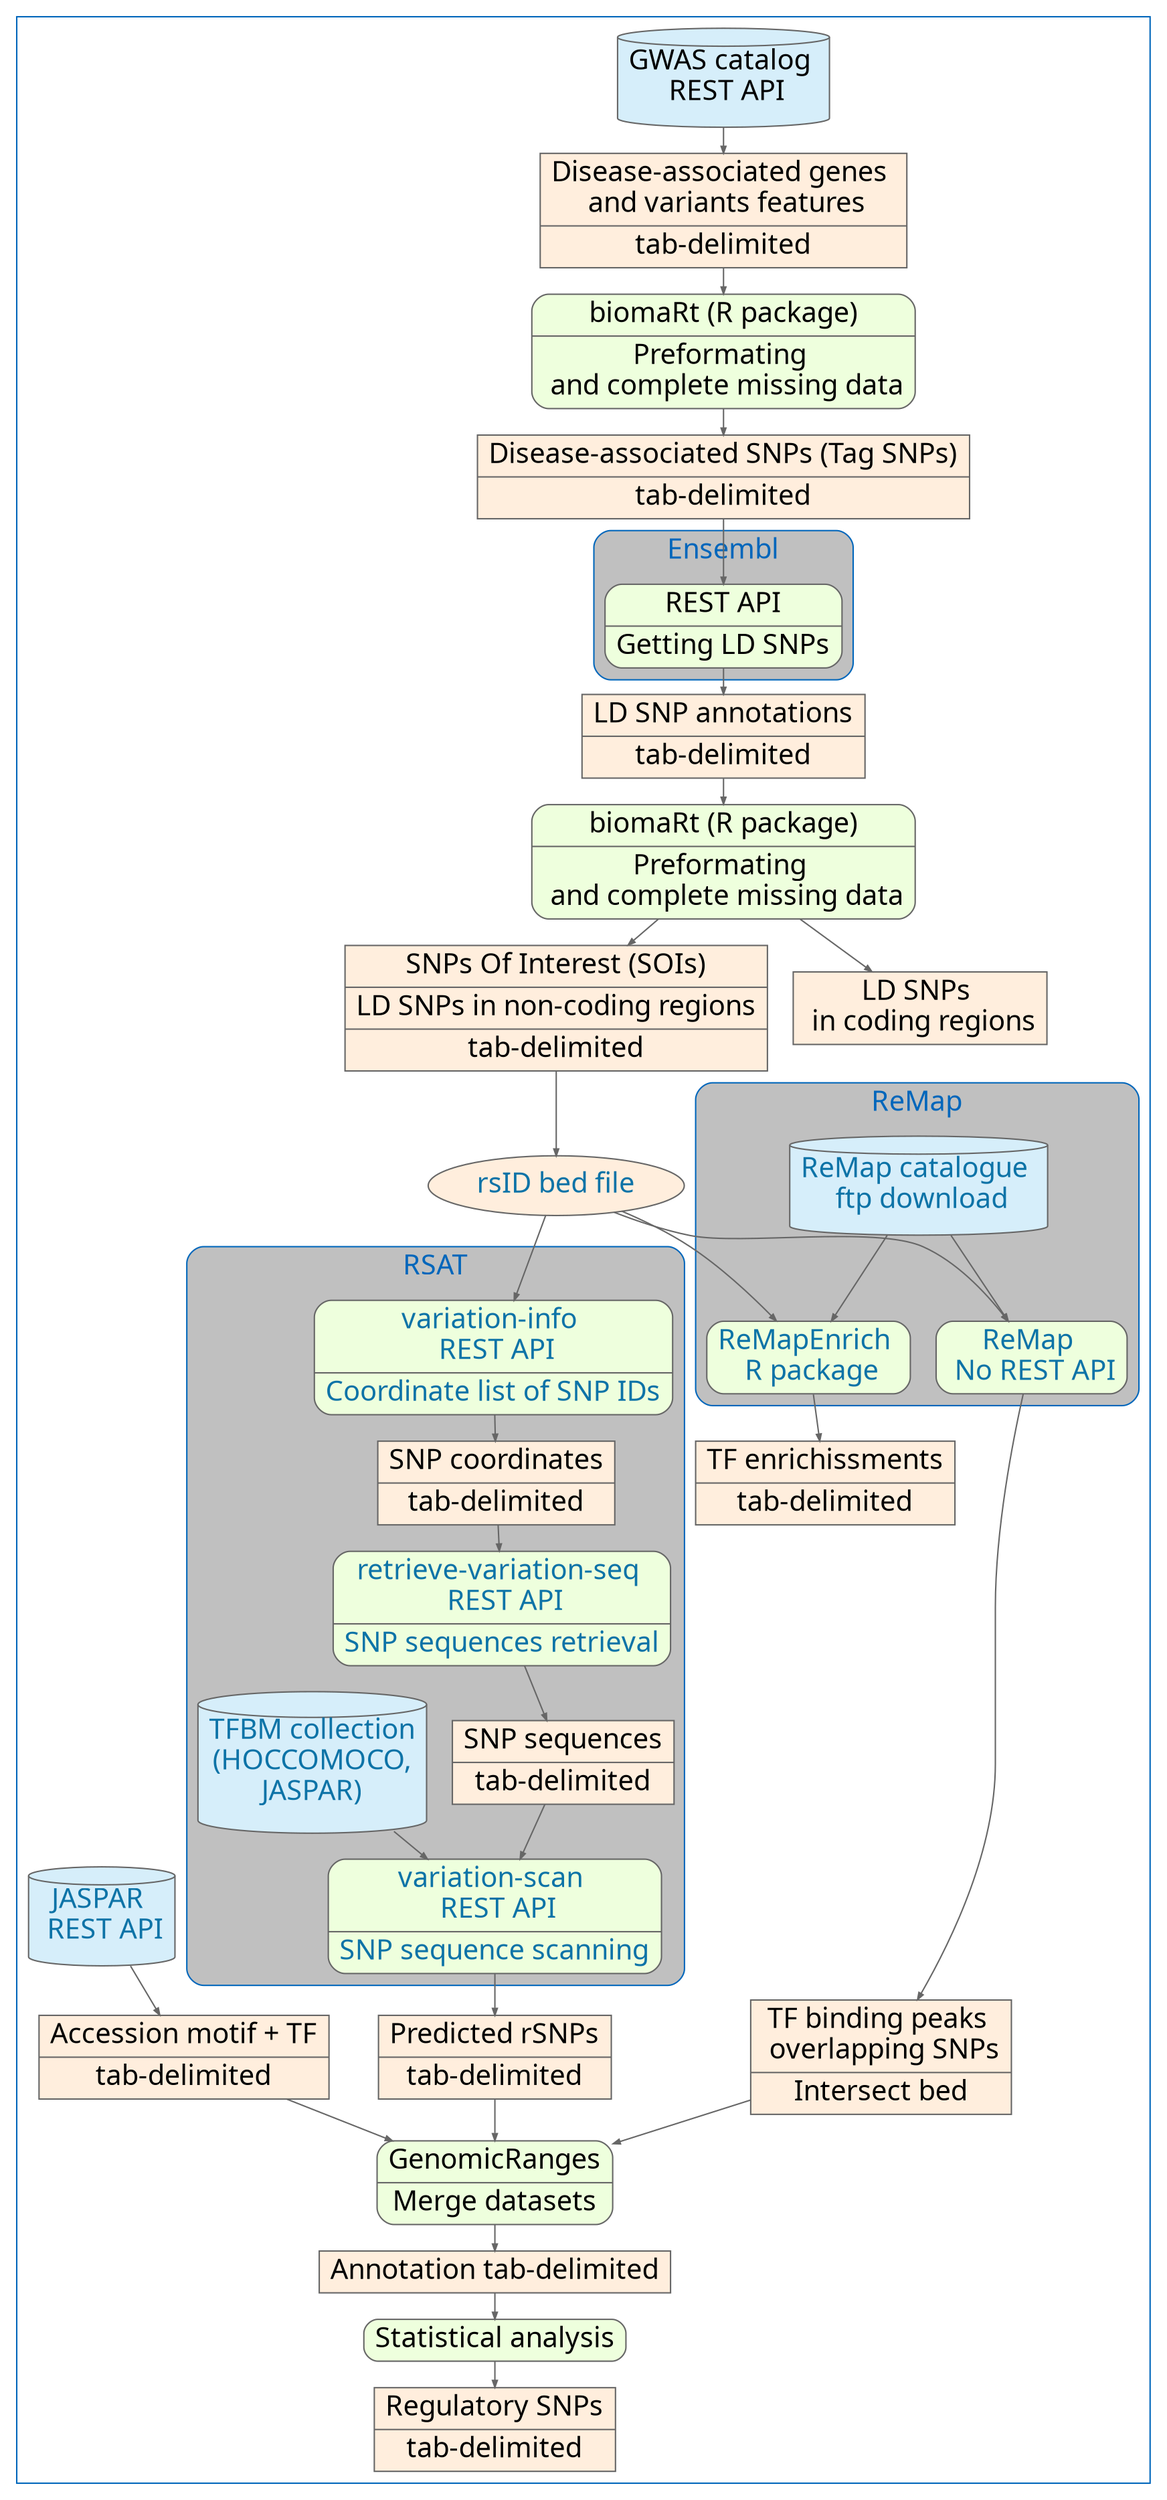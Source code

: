 digraph {

	subgraph cluster_0 {
		 color="#0066BB";
	 	 label="";
	 	 
	graph [fontname="ArialBlack",fontsize="20", label="" labelloc="t", fontcolor="#0066BB", nodesep="0.1", ranksep="0.2", rankdir=TB];
	edge [fontname="ArialMT",fontsize="20",labelfontname="ArialMT",labelfontsize="20", arrowsize="0.5", color="#666666"];
	node [fontname="ArialMT",fontsize="20",shape=record,height="0.2", color="#666666"];

	gwas_catalog [shape = "cylinder", style = "rounded,filled", fillcolor = "#D6EEFA", label = "GWAS catalog \n REST API", URL = "http://www.ebi.ac.uk/gwas/"];
			
	gwas_catalog -> download

#F8EE2B


		 download [shape="record", style="filled", fillcolor="#FFEEDD", label="{Disease-associated genes \n and variants features | tab-delimited}"]

		 download -> preformating1

		 preformating1  [shape="record", style="rounded,filled", fillcolor="#EEFFDD", label="{biomaRt (R package) | Preformating \n and complete missing data}"]

		 preformating1 -> tagsnp
     
		 tagsnp  [shape="record", style="filled", fillcolor="#FFEEDD", label="{Disease-associated SNPs (Tag SNPs) | tab-delimited}"]

		 tagsnp -> haplor1

		subgraph cluster_4 {
		color = "#0066BB";
		bgcolor = "#C0C0C0";
		label  =  "Ensembl";
		style = "rounded";


	haplor1[shape = "record", 
			style = "rounded,filled", 
			fillcolor = "#EEFFDD", 
			label = "{REST API| Getting LD SNPs}"];
}

haplor1 -> snp1
 snp1  [shape = "record", 
			style = "filled", 
			fillcolor = "#FFEEDD", 
			label="{LD SNP annotations | tab-delimited}"]

snp1 -> preformating2

preformating2  [shape="record", style="rounded,filled", fillcolor="#EEFFDD", label="{biomaRt (R package) | Preformating \n and complete missing data}"]

		preformating2 -> haplor2
		preformating2 -> haplor3
			#preformating2 -> haplor4
		
	haplor2 [shape = "record", 
			style = "filled", 
			fillcolor = "#FFEEDD", 
			label = "{SNPs Of Interest (SOIs) | LD SNPs in non-coding regions | tab-delimited}"];
			
			
		#		haplor4 [shape = "record", 
		#	style = "filled", 
		#	fillcolor = "#FFEEDD", 
		#	label = "{Epigenomic marks | tab-delimited}"];
			
	 haplor3 [shape="record", 
	 style="filled", 
	 fillcolor="#FFEEDD",
	 label="{LD SNPs \n in coding regions}"]
		

haplor2 -> rsid
#rsid -> remap


rsid [shape = "", 
				style = "filled", 
				fillcolor = "#FFEEDD", 
				label = "rsID bed file", 
				fontcolor = "#0D73A7"];
				
	rsid -> variation_info
				
  ## RSAT
	subgraph cluster_5 {
		color = "#0066BB";
		bgcolor = "#C0C0C0";
		label  =  "RSAT";
		style = "rounded";
	
	## variation-info
	variation_info [shape = "record", 
					style = "rounded,filled", 
					fillcolor = "#EEFFDD", 
					label = "{variation-info \n REST API | Coordinate list of SNP IDs}", 
					URL = "http://rsat.sb-roscoff.fr/variation-info_form.cgi", 
					fontcolor = "#0D73A7"];

	variation_info -> snp_info
	
	snp_info [shape = "record", 
				style = "filled", 
				fillcolor = "#FFEEDD", 
				label = "{SNP coordinates | tab-delimited }"];

	snp_info -> retrieve_variation_seq

	## retrieve-variation-seq
	retrieve_variation_seq [shape = "record", 
							style = "rounded,filled", 
							fillcolor = "#EEFFDD", 
							label = "{retrieve-variation-seq \n REST API | SNP sequences retrieval}", 
							URL = "http://rsat.sb-roscoff.fr/retrieve-variation-seq_form.cgi", 
							fontcolor = "#0D73A7"];

	retrieve_variation_seq -> snp_seq

	snp_seq  [shape = "record", 
			  style = "filled", 
			  fillcolor = "#FFEEDD", 
			  label = "{SNP sequences | tab-delimited }"];
				
	snp_seq -> variation_scan


	## variation-scan
	variation_scan [shape = "record", 
					style = "rounded,filled", 
					fillcolor = "#EEFFDD", 
					label = "{variation-scan \n REST API | SNP sequence scanning}", 
					URL = "http://rsat.sb-roscoff.fr/variation-scan_form.cgi", 
					fontcolor = "#0D73A7"];
	

	## Matrice database
	matrices  [shape = "cylinder", 
	style = "rounded,filled", 
	fillcolor = "#D6EEFA", 
	label = "TFBM collection\n(HOCCOMOCO,\nJASPAR)", 
		URL = "http://jaspar.genereg.net/", 
		fontcolor = "#0D73A7"];

	matrices -> variation_scan
	}

variation_scan -> rsat2

		 
		 #rsat1  [shape="record", style="rounded,filled", fillcolor="#EEFFDD", label="{RSAT | rSNP predictions}"]
		 
		 #rsat1 -> rsat2
		 
		  rsat2 [shape="record", style="filled", fillcolor="#FFEEDD", label="{Predicted rSNPs | tab-delimited}"]
		  
	rsid -> remapenrich
	rsid -> remap
		  
		  	## REMAP
subgraph cluster_3 {
		color = "#0066BB";
		bgcolor = "#C0C0C0";
		label  =  "ReMap";
		style = "rounded";
				
				
		remapenrich [shape = "record", 
				style = "rounded,filled", 
				fillcolor = "#EEFFDD", 
				label = "{ReMapEnrich \n R package}", 
				fontcolor = "#0D73A7"];
	
	remap [shape = "record", 
				style = "rounded,filled", 
				fillcolor = "#EEFFDD", 
				label = "{ReMap \n No REST API}", 
				fontcolor = "#0D73A7"];
				
		remapcatalogue [shape = "cylinder", 
						style = "rounded,filled", 
						fillcolor = "#D6EEFA", 
						label = "ReMap catalogue \n ftp download", 
						URL = "http://tagc.univ-mrs.fr/remap/index.php?page = download/", 
						fontcolor = "#0D73A7"];
	remapcatalogue -> remapenrich 
	remapcatalogue -> remap

		}
	 
	 remapenrich -> tfenrichissment
	 
	 	tfenrichissment [shape = "record", 
					style = "filled", 
					fillcolor = "#FFEEDD", 
					label = "{TF enrichissments | tab-delimited}"];
					
	 
		 #remap1  [shape="record", style="rounded,filled", fillcolor="#EEFFDD", label="{ReMap | ReMapEnrich}"]
		 remap -> remap2
		  remap2 [shape="record", style="filled", fillcolor="#FFEEDD", label="{TF binding peaks \n overlapping SNPs | Intersect bed}"]
		  
	
	
		 rsat2 -> join
		 remap2 -> join
		 #haplor4 -> join
		 
    join  [shape="record", style="rounded,filled", fillcolor="#EEFFDD", label="{GenomicRanges| Merge datasets}"]
    
    join -> annot_table
    
    
    	jaspar  [shape = "cylinder", 
	style = "rounded,filled", 
	fillcolor = "#D6EEFA", 
	label = "JASPAR \n REST API", 
		URL = "http://jaspar.genereg.net/", 
		fontcolor = "#0D73A7"];
		
		jaspar -> jaspar_res
		
		jaspar_res[shape="record", style="filled", fillcolor="#FFEEDD", label="{Accession motif + TF | tab-delimited}"]
		
		jaspar_res -> join

		 annot_table  [shape="record", style="filled", fillcolor="#FFEEDD", label="{Annotation tab-delimited}"]
    annot_table -> stat
 stat  [shape="record", style="rounded,filled", fillcolor="#EEFFDD", label="{Statistical analysis}"]
    stat -> rsnp
    rsnp  [shape="record", style="filled", fillcolor="#FFEEDD", label="{Regulatory SNPs | tab-delimited}"]
	}

	
}
